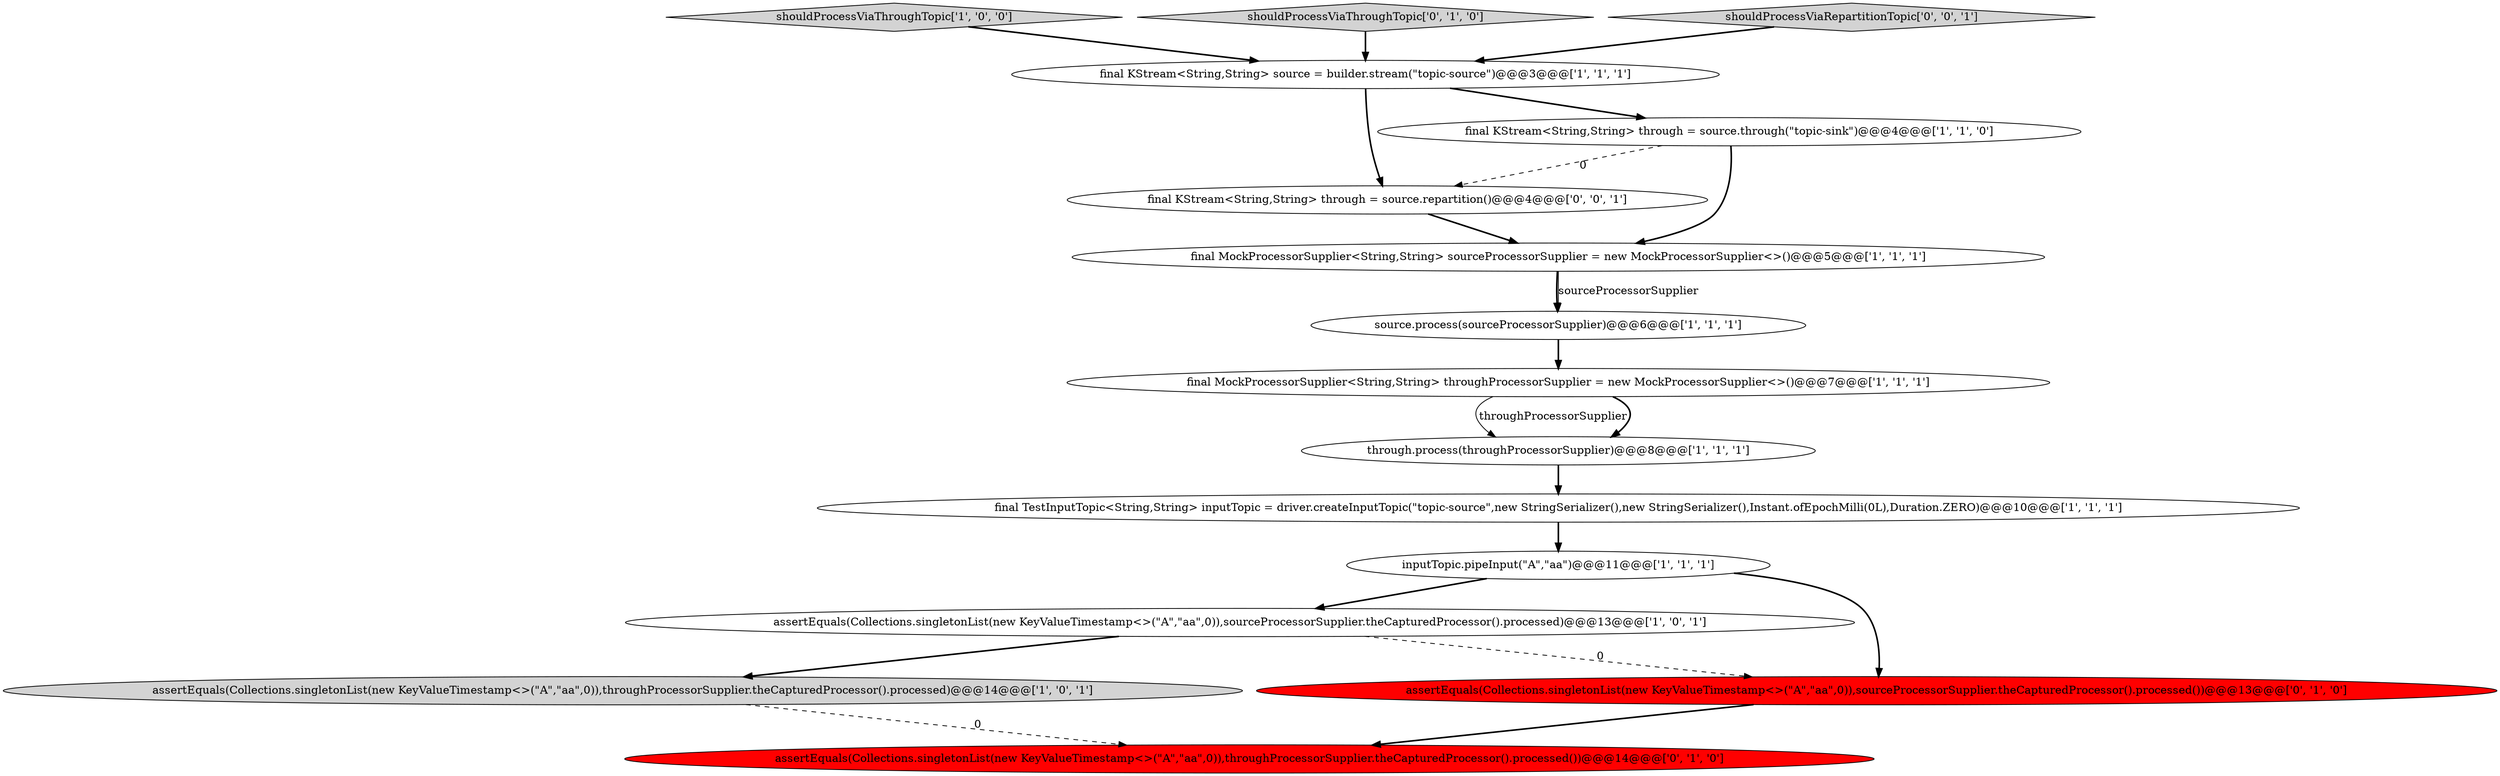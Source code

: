 digraph {
13 [style = filled, label = "assertEquals(Collections.singletonList(new KeyValueTimestamp<>(\"A\",\"aa\",0)),throughProcessorSupplier.theCapturedProcessor().processed())@@@14@@@['0', '1', '0']", fillcolor = red, shape = ellipse image = "AAA1AAABBB2BBB"];
5 [style = filled, label = "assertEquals(Collections.singletonList(new KeyValueTimestamp<>(\"A\",\"aa\",0)),sourceProcessorSupplier.theCapturedProcessor().processed)@@@13@@@['1', '0', '1']", fillcolor = white, shape = ellipse image = "AAA0AAABBB1BBB"];
8 [style = filled, label = "final MockProcessorSupplier<String,String> sourceProcessorSupplier = new MockProcessorSupplier<>()@@@5@@@['1', '1', '1']", fillcolor = white, shape = ellipse image = "AAA0AAABBB1BBB"];
15 [style = filled, label = "final KStream<String,String> through = source.repartition()@@@4@@@['0', '0', '1']", fillcolor = white, shape = ellipse image = "AAA0AAABBB3BBB"];
0 [style = filled, label = "final KStream<String,String> source = builder.stream(\"topic-source\")@@@3@@@['1', '1', '1']", fillcolor = white, shape = ellipse image = "AAA0AAABBB1BBB"];
4 [style = filled, label = "shouldProcessViaThroughTopic['1', '0', '0']", fillcolor = lightgray, shape = diamond image = "AAA0AAABBB1BBB"];
6 [style = filled, label = "through.process(throughProcessorSupplier)@@@8@@@['1', '1', '1']", fillcolor = white, shape = ellipse image = "AAA0AAABBB1BBB"];
12 [style = filled, label = "assertEquals(Collections.singletonList(new KeyValueTimestamp<>(\"A\",\"aa\",0)),sourceProcessorSupplier.theCapturedProcessor().processed())@@@13@@@['0', '1', '0']", fillcolor = red, shape = ellipse image = "AAA1AAABBB2BBB"];
3 [style = filled, label = "assertEquals(Collections.singletonList(new KeyValueTimestamp<>(\"A\",\"aa\",0)),throughProcessorSupplier.theCapturedProcessor().processed)@@@14@@@['1', '0', '1']", fillcolor = lightgray, shape = ellipse image = "AAA0AAABBB1BBB"];
11 [style = filled, label = "shouldProcessViaThroughTopic['0', '1', '0']", fillcolor = lightgray, shape = diamond image = "AAA0AAABBB2BBB"];
1 [style = filled, label = "final TestInputTopic<String,String> inputTopic = driver.createInputTopic(\"topic-source\",new StringSerializer(),new StringSerializer(),Instant.ofEpochMilli(0L),Duration.ZERO)@@@10@@@['1', '1', '1']", fillcolor = white, shape = ellipse image = "AAA0AAABBB1BBB"];
9 [style = filled, label = "source.process(sourceProcessorSupplier)@@@6@@@['1', '1', '1']", fillcolor = white, shape = ellipse image = "AAA0AAABBB1BBB"];
10 [style = filled, label = "final MockProcessorSupplier<String,String> throughProcessorSupplier = new MockProcessorSupplier<>()@@@7@@@['1', '1', '1']", fillcolor = white, shape = ellipse image = "AAA0AAABBB1BBB"];
2 [style = filled, label = "inputTopic.pipeInput(\"A\",\"aa\")@@@11@@@['1', '1', '1']", fillcolor = white, shape = ellipse image = "AAA0AAABBB1BBB"];
7 [style = filled, label = "final KStream<String,String> through = source.through(\"topic-sink\")@@@4@@@['1', '1', '0']", fillcolor = white, shape = ellipse image = "AAA0AAABBB1BBB"];
14 [style = filled, label = "shouldProcessViaRepartitionTopic['0', '0', '1']", fillcolor = lightgray, shape = diamond image = "AAA0AAABBB3BBB"];
5->3 [style = bold, label=""];
5->12 [style = dashed, label="0"];
10->6 [style = solid, label="throughProcessorSupplier"];
9->10 [style = bold, label=""];
7->8 [style = bold, label=""];
3->13 [style = dashed, label="0"];
10->6 [style = bold, label=""];
0->15 [style = bold, label=""];
2->12 [style = bold, label=""];
4->0 [style = bold, label=""];
0->7 [style = bold, label=""];
6->1 [style = bold, label=""];
12->13 [style = bold, label=""];
11->0 [style = bold, label=""];
14->0 [style = bold, label=""];
8->9 [style = bold, label=""];
7->15 [style = dashed, label="0"];
1->2 [style = bold, label=""];
15->8 [style = bold, label=""];
8->9 [style = solid, label="sourceProcessorSupplier"];
2->5 [style = bold, label=""];
}
